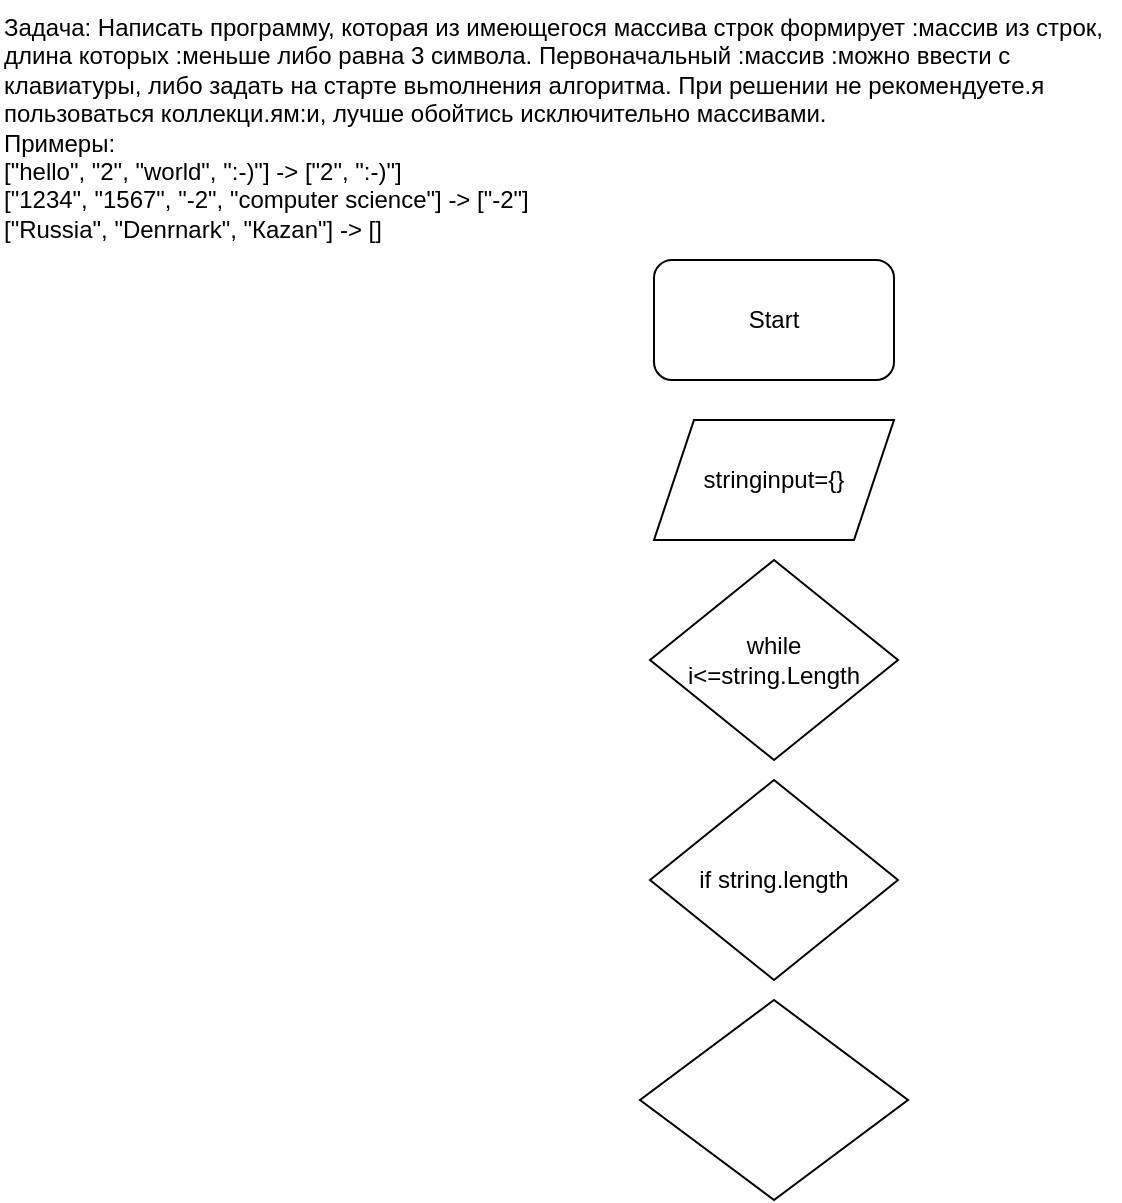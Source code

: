 <mxfile version="20.3.0" type="device"><diagram id="Pl1Fsv2J3OxpzWK0_CHf" name="Страница 1"><mxGraphModel dx="1102" dy="779" grid="1" gridSize="10" guides="1" tooltips="1" connect="1" arrows="1" fold="1" page="1" pageScale="1" pageWidth="827" pageHeight="1169" math="0" shadow="0"><root><mxCell id="0"/><mxCell id="1" parent="0"/><mxCell id="Sel6xETlKhrTsRnAl48v-1" value="Start" style="rounded=1;whiteSpace=wrap;html=1;" parent="1" vertex="1"><mxGeometry x="347" y="140" width="120" height="60" as="geometry"/></mxCell><mxCell id="Sel6xETlKhrTsRnAl48v-3" value="while &lt;br&gt;i&amp;lt;=string.Length" style="rhombus;whiteSpace=wrap;html=1;" parent="1" vertex="1"><mxGeometry x="345" y="290" width="124" height="100" as="geometry"/></mxCell><mxCell id="Sel6xETlKhrTsRnAl48v-4" value="if string.length" style="rhombus;whiteSpace=wrap;html=1;" parent="1" vertex="1"><mxGeometry x="345" y="400" width="124" height="100" as="geometry"/></mxCell><mxCell id="Sel6xETlKhrTsRnAl48v-5" value="" style="rhombus;whiteSpace=wrap;html=1;" parent="1" vertex="1"><mxGeometry x="340" y="510" width="134" height="100" as="geometry"/></mxCell><mxCell id="XWxLTxsSaCqEFsMX_lXz-1" value="stringinput={}" style="shape=parallelogram;perimeter=parallelogramPerimeter;whiteSpace=wrap;html=1;fixedSize=1;" vertex="1" parent="1"><mxGeometry x="347" y="220" width="120" height="60" as="geometry"/></mxCell><mxCell id="XWxLTxsSaCqEFsMX_lXz-2" value="Задача: Написать программу, которая из имеющегося массива строк формирует :массив из строк, длина которых :меньше либо равна 3 символа. Первоначальный :массив :можно ввести с клавиатуры, либо задать на старте вьmолнения алгоритма. При решении не рекомендуете.я пользоваться коллекци.ям:и, лучше обойтись исключительно массивами. &#13;&#10;Примеры: &#13;&#10;[&quot;hello&quot;, &quot;2&quot;, &quot;world&quot;, &quot;:-)&quot;] -&gt; [&quot;2&quot;, &quot;:-)&quot;] &#13;&#10;[&quot;1234&quot;, &quot;1567&quot;, &quot;-2&quot;, &quot;computer science&quot;] -&gt; [&quot;-2&quot;]&#13;&#10;[&quot;Russia&quot;, &quot;Denrnark&quot;, &quot;Кazan&quot;] -&gt; []" style="text;whiteSpace=wrap;html=1;" vertex="1" parent="1"><mxGeometry x="20" y="10" width="560" height="140" as="geometry"/></mxCell></root></mxGraphModel></diagram></mxfile>